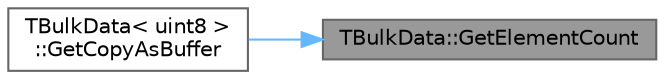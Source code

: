 digraph "TBulkData::GetElementCount"
{
 // INTERACTIVE_SVG=YES
 // LATEX_PDF_SIZE
  bgcolor="transparent";
  edge [fontname=Helvetica,fontsize=10,labelfontname=Helvetica,labelfontsize=10];
  node [fontname=Helvetica,fontsize=10,shape=box,height=0.2,width=0.4];
  rankdir="RL";
  Node1 [id="Node000001",label="TBulkData::GetElementCount",height=0.2,width=0.4,color="gray40", fillcolor="grey60", style="filled", fontcolor="black",tooltip="Returns the number of elements in this bulk data array."];
  Node1 -> Node2 [id="edge1_Node000001_Node000002",dir="back",color="steelblue1",style="solid",tooltip=" "];
  Node2 [id="Node000002",label="TBulkData\< uint8 \>\l::GetCopyAsBuffer",height=0.2,width=0.4,color="grey40", fillcolor="white", style="filled",URL="$df/da2/classTBulkData.html#a2ecd5c6e23f775947b4c9c1c25f80ed9",tooltip=" "];
}
